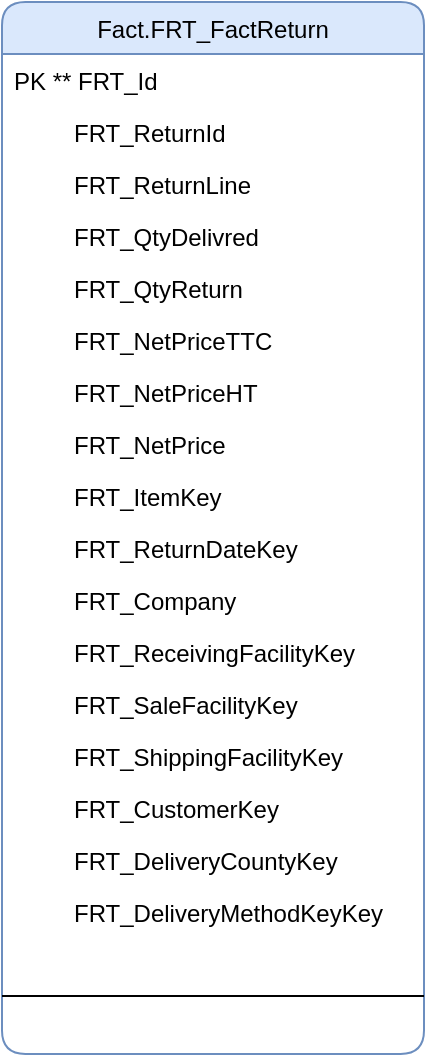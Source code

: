 <mxfile version="21.2.3" type="github">
  <diagram name="Page-1" id="GbNY6fpnbydSLhXUVNxI">
    <mxGraphModel dx="1100" dy="513" grid="1" gridSize="10" guides="1" tooltips="1" connect="1" arrows="1" fold="1" page="1" pageScale="1" pageWidth="1654" pageHeight="1169" math="0" shadow="0">
      <root>
        <mxCell id="0" />
        <mxCell id="1" parent="0" />
        <mxCell id="NVoE6GBqi2ldNxTh1baj-1" value="Fact.FRT_FactReturn" style="swimlane;fontStyle=0;align=center;verticalAlign=top;childLayout=stackLayout;horizontal=1;startSize=26;horizontalStack=0;resizeParent=1;resizeLast=0;collapsible=1;marginBottom=0;rounded=1;shadow=0;strokeWidth=1;fillColor=#dae8fc;strokeColor=#6c8ebf;" vertex="1" parent="1">
          <mxGeometry x="340" y="340" width="211" height="526" as="geometry">
            <mxRectangle x="550" y="140" width="160" height="26" as="alternateBounds" />
          </mxGeometry>
        </mxCell>
        <mxCell id="NVoE6GBqi2ldNxTh1baj-2" value="PK ** FRT_Id" style="text;align=left;verticalAlign=top;spacingLeft=4;spacingRight=4;overflow=hidden;rotatable=0;points=[[0,0.5],[1,0.5]];portConstraint=eastwest;" vertex="1" parent="NVoE6GBqi2ldNxTh1baj-1">
          <mxGeometry y="26" width="211" height="26" as="geometry" />
        </mxCell>
        <mxCell id="NVoE6GBqi2ldNxTh1baj-3" value="         FRT_ReturnId" style="text;align=left;verticalAlign=top;spacingLeft=4;spacingRight=4;overflow=hidden;rotatable=0;points=[[0,0.5],[1,0.5]];portConstraint=eastwest;rounded=0;shadow=0;html=0;" vertex="1" parent="NVoE6GBqi2ldNxTh1baj-1">
          <mxGeometry y="52" width="211" height="26" as="geometry" />
        </mxCell>
        <mxCell id="NVoE6GBqi2ldNxTh1baj-25" value="         FRT_ReturnLine" style="text;align=left;verticalAlign=top;spacingLeft=4;spacingRight=4;overflow=hidden;rotatable=0;points=[[0,0.5],[1,0.5]];portConstraint=eastwest;rounded=0;shadow=0;html=0;" vertex="1" parent="NVoE6GBqi2ldNxTh1baj-1">
          <mxGeometry y="78" width="211" height="26" as="geometry" />
        </mxCell>
        <mxCell id="NVoE6GBqi2ldNxTh1baj-26" value="         FRT_QtyDelivred" style="text;align=left;verticalAlign=top;spacingLeft=4;spacingRight=4;overflow=hidden;rotatable=0;points=[[0,0.5],[1,0.5]];portConstraint=eastwest;rounded=0;shadow=0;html=0;" vertex="1" parent="NVoE6GBqi2ldNxTh1baj-1">
          <mxGeometry y="104" width="211" height="26" as="geometry" />
        </mxCell>
        <mxCell id="NVoE6GBqi2ldNxTh1baj-27" value="         FRT_QtyReturn" style="text;align=left;verticalAlign=top;spacingLeft=4;spacingRight=4;overflow=hidden;rotatable=0;points=[[0,0.5],[1,0.5]];portConstraint=eastwest;rounded=0;shadow=0;html=0;" vertex="1" parent="NVoE6GBqi2ldNxTh1baj-1">
          <mxGeometry y="130" width="211" height="26" as="geometry" />
        </mxCell>
        <mxCell id="NVoE6GBqi2ldNxTh1baj-28" value="         FRT_NetPriceTTC" style="text;align=left;verticalAlign=top;spacingLeft=4;spacingRight=4;overflow=hidden;rotatable=0;points=[[0,0.5],[1,0.5]];portConstraint=eastwest;rounded=0;shadow=0;html=0;" vertex="1" parent="NVoE6GBqi2ldNxTh1baj-1">
          <mxGeometry y="156" width="211" height="26" as="geometry" />
        </mxCell>
        <mxCell id="NVoE6GBqi2ldNxTh1baj-37" value="         FRT_NetPriceHT" style="text;align=left;verticalAlign=top;spacingLeft=4;spacingRight=4;overflow=hidden;rotatable=0;points=[[0,0.5],[1,0.5]];portConstraint=eastwest;rounded=0;shadow=0;html=0;" vertex="1" parent="NVoE6GBqi2ldNxTh1baj-1">
          <mxGeometry y="182" width="211" height="26" as="geometry" />
        </mxCell>
        <mxCell id="NVoE6GBqi2ldNxTh1baj-38" value="         FRT_NetPrice" style="text;align=left;verticalAlign=top;spacingLeft=4;spacingRight=4;overflow=hidden;rotatable=0;points=[[0,0.5],[1,0.5]];portConstraint=eastwest;rounded=0;shadow=0;html=0;" vertex="1" parent="NVoE6GBqi2ldNxTh1baj-1">
          <mxGeometry y="208" width="211" height="26" as="geometry" />
        </mxCell>
        <mxCell id="NVoE6GBqi2ldNxTh1baj-39" value="         FRT_ItemKey" style="text;align=left;verticalAlign=top;spacingLeft=4;spacingRight=4;overflow=hidden;rotatable=0;points=[[0,0.5],[1,0.5]];portConstraint=eastwest;rounded=0;shadow=0;html=0;" vertex="1" parent="NVoE6GBqi2ldNxTh1baj-1">
          <mxGeometry y="234" width="211" height="26" as="geometry" />
        </mxCell>
        <mxCell id="NVoE6GBqi2ldNxTh1baj-40" value="         FRT_ReturnDateKey" style="text;align=left;verticalAlign=top;spacingLeft=4;spacingRight=4;overflow=hidden;rotatable=0;points=[[0,0.5],[1,0.5]];portConstraint=eastwest;rounded=0;shadow=0;html=0;" vertex="1" parent="NVoE6GBqi2ldNxTh1baj-1">
          <mxGeometry y="260" width="211" height="26" as="geometry" />
        </mxCell>
        <mxCell id="NVoE6GBqi2ldNxTh1baj-41" value="         FRT_Company" style="text;align=left;verticalAlign=top;spacingLeft=4;spacingRight=4;overflow=hidden;rotatable=0;points=[[0,0.5],[1,0.5]];portConstraint=eastwest;rounded=0;shadow=0;html=0;" vertex="1" parent="NVoE6GBqi2ldNxTh1baj-1">
          <mxGeometry y="286" width="211" height="26" as="geometry" />
        </mxCell>
        <mxCell id="NVoE6GBqi2ldNxTh1baj-42" value="         FRT_ReceivingFacilityKey" style="text;align=left;verticalAlign=top;spacingLeft=4;spacingRight=4;overflow=hidden;rotatable=0;points=[[0,0.5],[1,0.5]];portConstraint=eastwest;rounded=0;shadow=0;html=0;" vertex="1" parent="NVoE6GBqi2ldNxTh1baj-1">
          <mxGeometry y="312" width="211" height="26" as="geometry" />
        </mxCell>
        <mxCell id="NVoE6GBqi2ldNxTh1baj-43" value="         FRT_SaleFacilityKey" style="text;align=left;verticalAlign=top;spacingLeft=4;spacingRight=4;overflow=hidden;rotatable=0;points=[[0,0.5],[1,0.5]];portConstraint=eastwest;rounded=0;shadow=0;html=0;" vertex="1" parent="NVoE6GBqi2ldNxTh1baj-1">
          <mxGeometry y="338" width="211" height="26" as="geometry" />
        </mxCell>
        <mxCell id="NVoE6GBqi2ldNxTh1baj-44" value="         FRT_ShippingFacilityKey" style="text;align=left;verticalAlign=top;spacingLeft=4;spacingRight=4;overflow=hidden;rotatable=0;points=[[0,0.5],[1,0.5]];portConstraint=eastwest;rounded=0;shadow=0;html=0;" vertex="1" parent="NVoE6GBqi2ldNxTh1baj-1">
          <mxGeometry y="364" width="211" height="26" as="geometry" />
        </mxCell>
        <mxCell id="NVoE6GBqi2ldNxTh1baj-45" value="         FRT_CustomerKey" style="text;align=left;verticalAlign=top;spacingLeft=4;spacingRight=4;overflow=hidden;rotatable=0;points=[[0,0.5],[1,0.5]];portConstraint=eastwest;rounded=0;shadow=0;html=0;" vertex="1" parent="NVoE6GBqi2ldNxTh1baj-1">
          <mxGeometry y="390" width="211" height="26" as="geometry" />
        </mxCell>
        <mxCell id="NVoE6GBqi2ldNxTh1baj-46" value="         FRT_DeliveryCountyKey" style="text;align=left;verticalAlign=top;spacingLeft=4;spacingRight=4;overflow=hidden;rotatable=0;points=[[0,0.5],[1,0.5]];portConstraint=eastwest;rounded=0;shadow=0;html=0;" vertex="1" parent="NVoE6GBqi2ldNxTh1baj-1">
          <mxGeometry y="416" width="211" height="26" as="geometry" />
        </mxCell>
        <mxCell id="NVoE6GBqi2ldNxTh1baj-47" value="         FRT_DeliveryMethodKeyKey" style="text;align=left;verticalAlign=top;spacingLeft=4;spacingRight=4;overflow=hidden;rotatable=0;points=[[0,0.5],[1,0.5]];portConstraint=eastwest;rounded=0;shadow=0;html=0;" vertex="1" parent="NVoE6GBqi2ldNxTh1baj-1">
          <mxGeometry y="442" width="211" height="26" as="geometry" />
        </mxCell>
        <mxCell id="NVoE6GBqi2ldNxTh1baj-24" value="" style="line;html=1;strokeWidth=1;align=left;verticalAlign=middle;spacingTop=-1;spacingLeft=3;spacingRight=3;rotatable=0;labelPosition=right;points=[];portConstraint=eastwest;" vertex="1" parent="NVoE6GBqi2ldNxTh1baj-1">
          <mxGeometry y="468" width="211" height="58" as="geometry" />
        </mxCell>
      </root>
    </mxGraphModel>
  </diagram>
</mxfile>
